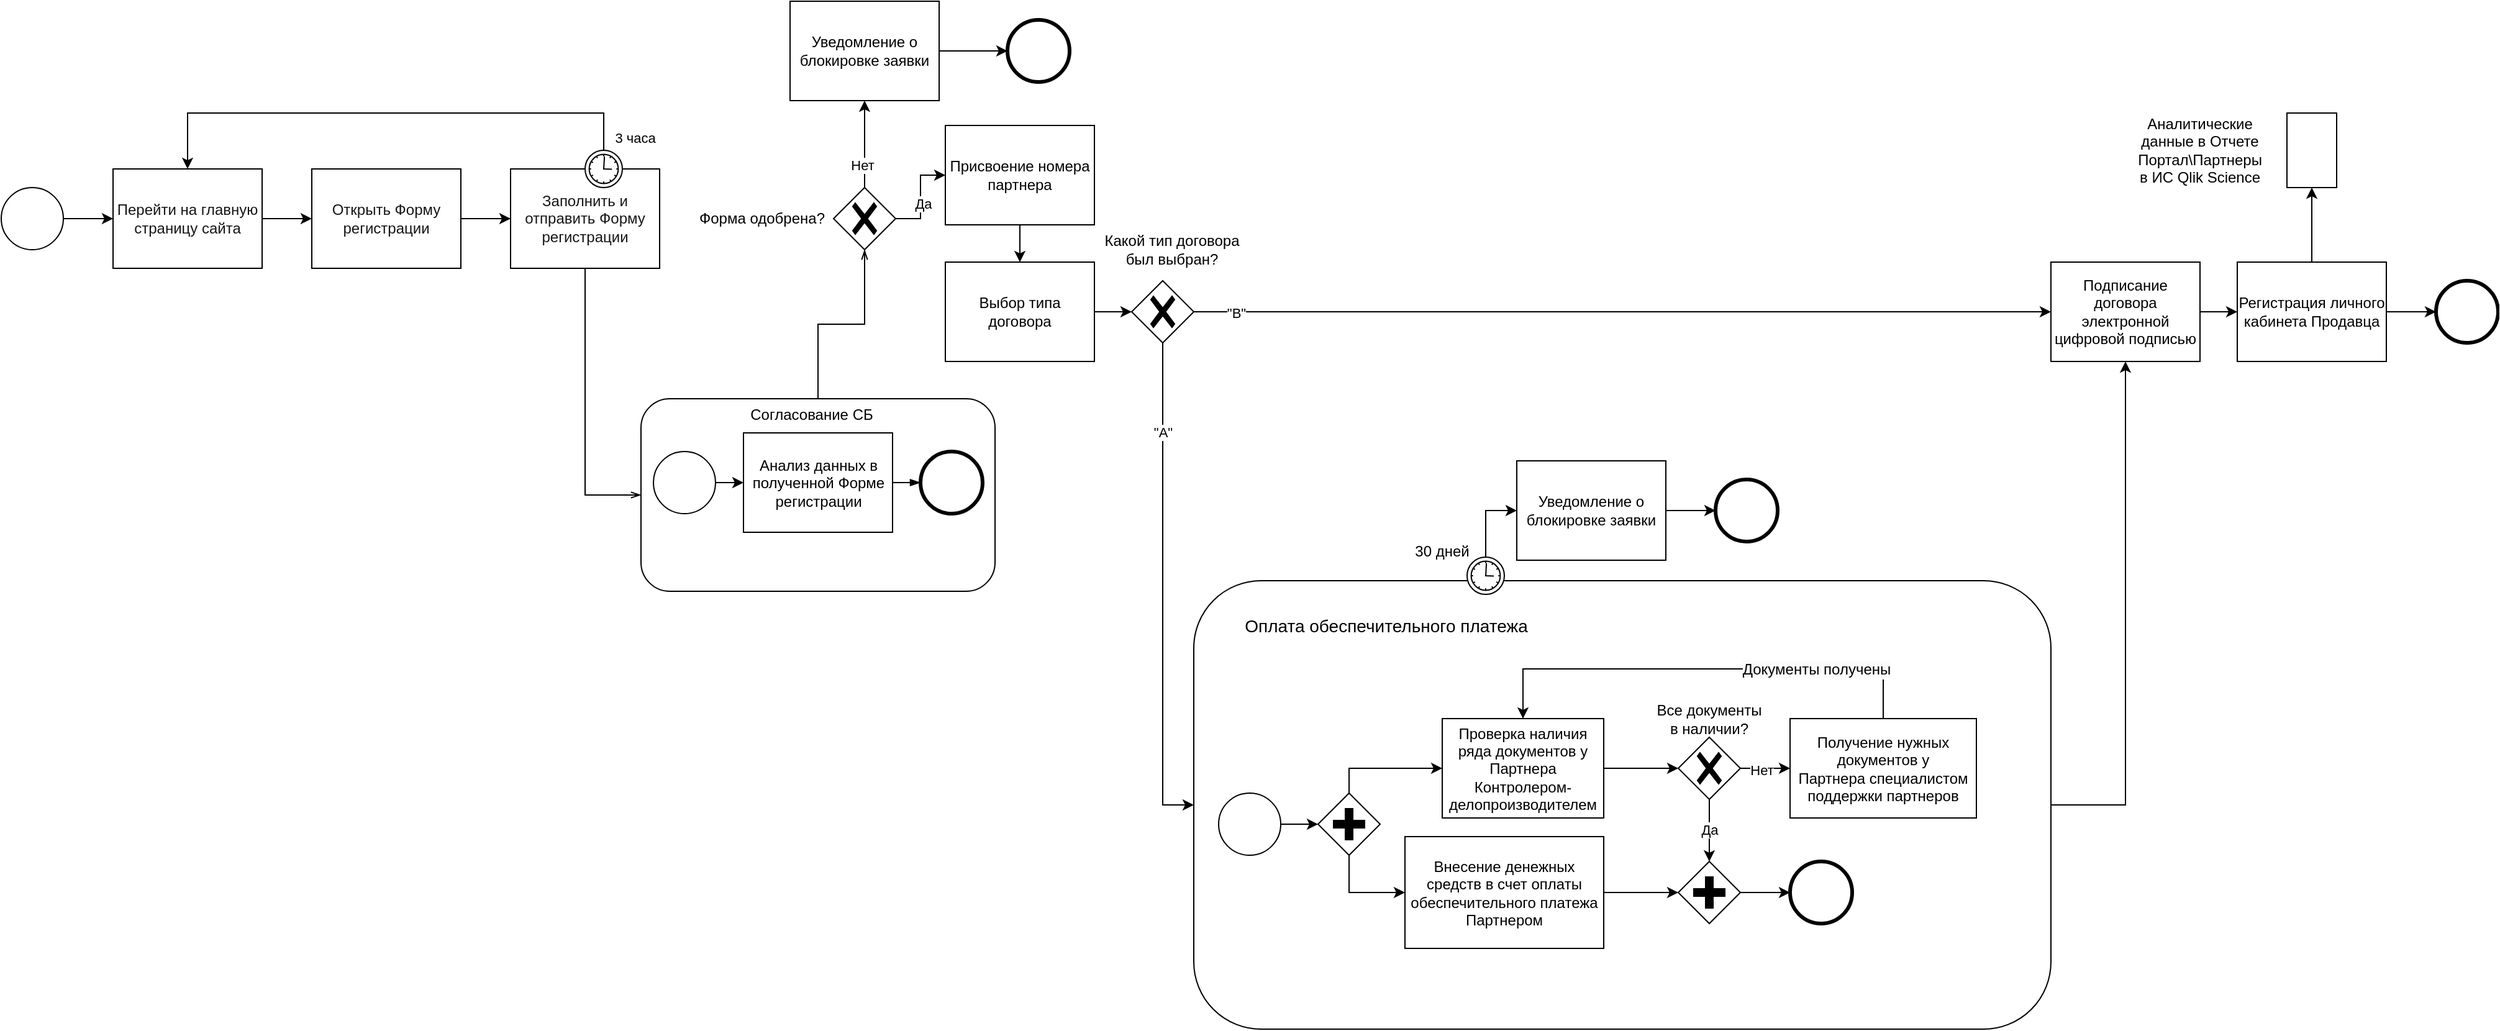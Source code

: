 <mxfile version="26.0.16">
  <diagram name="Страница — 1" id="Gn3U-QoOp7tTTw-YQVQX">
    <mxGraphModel dx="794" dy="721" grid="1" gridSize="10" guides="1" tooltips="1" connect="1" arrows="1" fold="1" page="1" pageScale="1" pageWidth="1169" pageHeight="827" math="0" shadow="0">
      <root>
        <mxCell id="0" />
        <mxCell id="1" parent="0" />
        <mxCell id="gkfEU69-krK6Z5Lcw23d-45" value="" style="points=[[0.25,0,0],[0.5,0,0],[0.75,0,0],[1,0.25,0],[1,0.5,0],[1,0.75,0],[0.75,1,0],[0.5,1,0],[0.25,1,0],[0,0.75,0],[0,0.5,0],[0,0.25,0]];rounded=1;labelPosition=center;verticalLabelPosition=middle;align=center;verticalAlign=middle;fontSize=8;html=1;whiteSpace=wrap;" parent="1" vertex="1">
          <mxGeometry x="1030" y="496.5" width="690" height="361" as="geometry" />
        </mxCell>
        <mxCell id="gkfEU69-krK6Z5Lcw23d-4" style="edgeStyle=orthogonalEdgeStyle;rounded=0;orthogonalLoop=1;jettySize=auto;html=1;entryX=0;entryY=0.5;entryDx=0;entryDy=0;entryPerimeter=0;" parent="1" source="gkfEU69-krK6Z5Lcw23d-3" target="gkfEU69-krK6Z5Lcw23d-5" edge="1">
          <mxGeometry relative="1" as="geometry">
            <mxPoint x="160" y="205" as="targetPoint" />
          </mxGeometry>
        </mxCell>
        <mxCell id="gkfEU69-krK6Z5Lcw23d-3" value="" style="points=[[0.145,0.145,0],[0.5,0,0],[0.855,0.145,0],[1,0.5,0],[0.855,0.855,0],[0.5,1,0],[0.145,0.855,0],[0,0.5,0]];shape=mxgraph.bpmn.event;html=1;verticalLabelPosition=bottom;labelBackgroundColor=#ffffff;verticalAlign=top;align=center;perimeter=ellipsePerimeter;outlineConnect=0;aspect=fixed;outline=standard;symbol=general;" parent="1" vertex="1">
          <mxGeometry x="70" y="180" width="50" height="50" as="geometry" />
        </mxCell>
        <mxCell id="gkfEU69-krK6Z5Lcw23d-5" value="&lt;span style=&quot;color: rgb(22, 22, 22); font-family: Arial, sans-serif; background-color: rgb(255, 255, 255);&quot;&gt;Перейти на главную страницу сайта&lt;/span&gt;" style="points=[[0.25,0,0],[0.5,0,0],[0.75,0,0],[1,0.25,0],[1,0.5,0],[1,0.75,0],[0.75,1,0],[0.5,1,0],[0.25,1,0],[0,0.75,0],[0,0.5,0],[0,0.25,0]];shape=mxgraph.bpmn.task2;whiteSpace=wrap;rectStyle=rounded;size=10;html=1;container=1;expand=0;collapsible=0;taskMarker=user;" parent="1" vertex="1">
          <mxGeometry x="160" y="165" width="120" height="80" as="geometry" />
        </mxCell>
        <mxCell id="gkfEU69-krK6Z5Lcw23d-6" value="&lt;span style=&quot;color: rgb(22, 22, 22); font-family: Arial, sans-serif; background-color: rgb(255, 255, 255);&quot;&gt;Открыть Форму регистрации&lt;/span&gt;" style="points=[[0.25,0,0],[0.5,0,0],[0.75,0,0],[1,0.25,0],[1,0.5,0],[1,0.75,0],[0.75,1,0],[0.5,1,0],[0.25,1,0],[0,0.75,0],[0,0.5,0],[0,0.25,0]];shape=mxgraph.bpmn.task2;whiteSpace=wrap;rectStyle=rounded;size=10;html=1;container=1;expand=0;collapsible=0;taskMarker=user;" parent="1" vertex="1">
          <mxGeometry x="320" y="165" width="120" height="80" as="geometry" />
        </mxCell>
        <mxCell id="gkfEU69-krK6Z5Lcw23d-7" style="edgeStyle=orthogonalEdgeStyle;rounded=0;orthogonalLoop=1;jettySize=auto;html=1;entryX=0;entryY=0.5;entryDx=0;entryDy=0;entryPerimeter=0;" parent="1" source="gkfEU69-krK6Z5Lcw23d-5" target="gkfEU69-krK6Z5Lcw23d-6" edge="1">
          <mxGeometry relative="1" as="geometry" />
        </mxCell>
        <mxCell id="gkfEU69-krK6Z5Lcw23d-8" value="&lt;span style=&quot;color: rgb(22, 22, 22); font-family: Arial, sans-serif; background-color: rgb(255, 255, 255);&quot;&gt;Заполнить и отправить Форму регистрации&lt;/span&gt;" style="points=[[0.25,0,0],[0.5,0,0],[0.75,0,0],[1,0.25,0],[1,0.5,0],[1,0.75,0],[0.75,1,0],[0.5,1,0],[0.25,1,0],[0,0.75,0],[0,0.5,0],[0,0.25,0]];shape=mxgraph.bpmn.task2;whiteSpace=wrap;rectStyle=rounded;size=10;html=1;container=1;expand=0;collapsible=0;taskMarker=user;" parent="1" vertex="1">
          <mxGeometry x="480" y="165" width="120" height="80" as="geometry" />
        </mxCell>
        <mxCell id="gkfEU69-krK6Z5Lcw23d-11" value="" style="points=[[0.145,0.145,0],[0.5,0,0],[0.855,0.145,0],[1,0.5,0],[0.855,0.855,0],[0.5,1,0],[0.145,0.855,0],[0,0.5,0]];shape=mxgraph.bpmn.event;html=1;verticalLabelPosition=bottom;labelBackgroundColor=#ffffff;verticalAlign=top;align=center;perimeter=ellipsePerimeter;outlineConnect=0;aspect=fixed;outline=standard;symbol=timer;" parent="gkfEU69-krK6Z5Lcw23d-8" vertex="1">
          <mxGeometry x="60" y="-15" width="30" height="30" as="geometry" />
        </mxCell>
        <mxCell id="gkfEU69-krK6Z5Lcw23d-9" style="edgeStyle=orthogonalEdgeStyle;rounded=0;orthogonalLoop=1;jettySize=auto;html=1;entryX=0;entryY=0.5;entryDx=0;entryDy=0;entryPerimeter=0;" parent="1" source="gkfEU69-krK6Z5Lcw23d-6" target="gkfEU69-krK6Z5Lcw23d-8" edge="1">
          <mxGeometry relative="1" as="geometry" />
        </mxCell>
        <mxCell id="gkfEU69-krK6Z5Lcw23d-12" style="edgeStyle=orthogonalEdgeStyle;rounded=0;orthogonalLoop=1;jettySize=auto;html=1;entryX=0.5;entryY=0;entryDx=0;entryDy=0;entryPerimeter=0;" parent="1" source="gkfEU69-krK6Z5Lcw23d-11" target="gkfEU69-krK6Z5Lcw23d-5" edge="1">
          <mxGeometry relative="1" as="geometry">
            <Array as="points">
              <mxPoint x="555" y="120" />
              <mxPoint x="220" y="120" />
            </Array>
          </mxGeometry>
        </mxCell>
        <mxCell id="gkfEU69-krK6Z5Lcw23d-13" value="3 часа" style="edgeLabel;html=1;align=center;verticalAlign=middle;resizable=0;points=[];" parent="gkfEU69-krK6Z5Lcw23d-12" vertex="1" connectable="0">
          <mxGeometry x="-0.498" y="2" relative="1" as="geometry">
            <mxPoint x="98" y="18" as="offset" />
          </mxGeometry>
        </mxCell>
        <mxCell id="gkfEU69-krK6Z5Lcw23d-14" value="" style="points=[[0.25,0,0],[0.5,0,0],[0.75,0,0],[1,0.25,0],[1,0.5,0],[1,0.75,0],[0.75,1,0],[0.5,1,0],[0.25,1,0],[0,0.75,0],[0,0.5,0],[0,0.25,0]];rounded=1;labelPosition=center;verticalLabelPosition=middle;align=center;verticalAlign=middle;fontSize=8;html=1;whiteSpace=wrap;" parent="1" vertex="1">
          <mxGeometry x="585" y="350" width="285" height="155" as="geometry" />
        </mxCell>
        <mxCell id="gkfEU69-krK6Z5Lcw23d-15" value="Анализ данных в полученной Форме регистрации" style="points=[[0.25,0,0],[0.5,0,0],[0.75,0,0],[1,0.25,0],[1,0.5,0],[1,0.75,0],[0.75,1,0],[0.5,1,0],[0.25,1,0],[0,0.75,0],[0,0.5,0],[0,0.25,0]];shape=mxgraph.bpmn.task2;whiteSpace=wrap;rectStyle=rounded;size=10;html=1;container=1;expand=0;collapsible=0;taskMarker=abstract;" parent="1" vertex="1">
          <mxGeometry x="667.5" y="377.5" width="120" height="80" as="geometry" />
        </mxCell>
        <mxCell id="gkfEU69-krK6Z5Lcw23d-16" value="" style="fontSize=12;html=1;endFill=0;startFill=0;endSize=6;startSize=6;endArrow=openThin;startArrow=none;rounded=0;entryX=0;entryY=0.5;entryDx=0;entryDy=0;entryPerimeter=0;exitX=0.5;exitY=1;exitDx=0;exitDy=0;exitPerimeter=0;edgeStyle=orthogonalEdgeStyle;" parent="1" source="gkfEU69-krK6Z5Lcw23d-8" target="gkfEU69-krK6Z5Lcw23d-14" edge="1">
          <mxGeometry width="160" relative="1" as="geometry">
            <mxPoint x="510" y="245" as="sourcePoint" />
            <mxPoint x="750" y="370" as="targetPoint" />
          </mxGeometry>
        </mxCell>
        <mxCell id="gkfEU69-krK6Z5Lcw23d-17" value="Согласование СБ" style="text;html=1;strokeColor=none;fillColor=none;align=center;verticalAlign=middle;whiteSpace=wrap;rounded=0;" parent="1" vertex="1">
          <mxGeometry x="665" y="347.5" width="115" height="30" as="geometry" />
        </mxCell>
        <mxCell id="gkfEU69-krK6Z5Lcw23d-18" value="Присвоение номера партнера" style="points=[[0.25,0,0],[0.5,0,0],[0.75,0,0],[1,0.25,0],[1,0.5,0],[1,0.75,0],[0.75,1,0],[0.5,1,0],[0.25,1,0],[0,0.75,0],[0,0.5,0],[0,0.25,0]];shape=mxgraph.bpmn.task2;whiteSpace=wrap;rectStyle=rounded;size=10;html=1;container=1;expand=0;collapsible=0;taskMarker=abstract;" parent="1" vertex="1">
          <mxGeometry x="830" y="130" width="120" height="80" as="geometry" />
        </mxCell>
        <mxCell id="gkfEU69-krK6Z5Lcw23d-19" value="" style="points=[[0.25,0.25,0],[0.5,0,0],[0.75,0.25,0],[1,0.5,0],[0.75,0.75,0],[0.5,1,0],[0.25,0.75,0],[0,0.5,0]];shape=mxgraph.bpmn.gateway2;html=1;verticalLabelPosition=bottom;labelBackgroundColor=#ffffff;verticalAlign=top;align=center;perimeter=rhombusPerimeter;outlineConnect=0;outline=none;symbol=none;gwType=exclusive;" parent="1" vertex="1">
          <mxGeometry x="740" y="180" width="50" height="50" as="geometry" />
        </mxCell>
        <mxCell id="gkfEU69-krK6Z5Lcw23d-22" value="" style="fontSize=12;html=1;endFill=0;startFill=0;endSize=6;startSize=6;endArrow=openThin;startArrow=none;rounded=0;exitX=0.5;exitY=0;exitDx=0;exitDy=0;exitPerimeter=0;entryX=0.5;entryY=1;entryDx=0;entryDy=0;entryPerimeter=0;edgeStyle=orthogonalEdgeStyle;" parent="1" source="gkfEU69-krK6Z5Lcw23d-14" target="gkfEU69-krK6Z5Lcw23d-19" edge="1">
          <mxGeometry width="160" relative="1" as="geometry">
            <mxPoint x="490" y="370" as="sourcePoint" />
            <mxPoint x="650" y="370" as="targetPoint" />
          </mxGeometry>
        </mxCell>
        <mxCell id="gkfEU69-krK6Z5Lcw23d-23" style="edgeStyle=orthogonalEdgeStyle;rounded=0;orthogonalLoop=1;jettySize=auto;html=1;entryX=0;entryY=0.5;entryDx=0;entryDy=0;entryPerimeter=0;" parent="1" source="gkfEU69-krK6Z5Lcw23d-19" target="gkfEU69-krK6Z5Lcw23d-18" edge="1">
          <mxGeometry relative="1" as="geometry" />
        </mxCell>
        <mxCell id="gkfEU69-krK6Z5Lcw23d-30" value="Да" style="edgeLabel;html=1;align=center;verticalAlign=middle;resizable=0;points=[];" parent="gkfEU69-krK6Z5Lcw23d-23" vertex="1" connectable="0">
          <mxGeometry x="-0.15" y="-2" relative="1" as="geometry">
            <mxPoint as="offset" />
          </mxGeometry>
        </mxCell>
        <mxCell id="gkfEU69-krK6Z5Lcw23d-24" value="Уведомление о блокировке заявки" style="points=[[0.25,0,0],[0.5,0,0],[0.75,0,0],[1,0.25,0],[1,0.5,0],[1,0.75,0],[0.75,1,0],[0.5,1,0],[0.25,1,0],[0,0.75,0],[0,0.5,0],[0,0.25,0]];shape=mxgraph.bpmn.task2;whiteSpace=wrap;rectStyle=rounded;size=10;html=1;container=1;expand=0;collapsible=0;taskMarker=abstract;" parent="1" vertex="1">
          <mxGeometry x="705" y="30" width="120" height="80" as="geometry" />
        </mxCell>
        <mxCell id="gkfEU69-krK6Z5Lcw23d-25" style="edgeStyle=orthogonalEdgeStyle;rounded=0;orthogonalLoop=1;jettySize=auto;html=1;entryX=0.5;entryY=1;entryDx=0;entryDy=0;entryPerimeter=0;" parent="1" source="gkfEU69-krK6Z5Lcw23d-19" target="gkfEU69-krK6Z5Lcw23d-24" edge="1">
          <mxGeometry relative="1" as="geometry" />
        </mxCell>
        <mxCell id="gkfEU69-krK6Z5Lcw23d-29" value="Нет" style="edgeLabel;html=1;align=center;verticalAlign=middle;resizable=0;points=[];" parent="gkfEU69-krK6Z5Lcw23d-25" vertex="1" connectable="0">
          <mxGeometry x="-0.48" y="2" relative="1" as="geometry">
            <mxPoint as="offset" />
          </mxGeometry>
        </mxCell>
        <mxCell id="gkfEU69-krK6Z5Lcw23d-28" value="Форма одобрена?" style="text;html=1;strokeColor=none;fillColor=none;align=center;verticalAlign=middle;whiteSpace=wrap;rounded=0;" parent="1" vertex="1">
          <mxGeometry x="625" y="190" width="115" height="30" as="geometry" />
        </mxCell>
        <mxCell id="gkfEU69-krK6Z5Lcw23d-31" value="" style="points=[[0.145,0.145,0],[0.5,0,0],[0.855,0.145,0],[1,0.5,0],[0.855,0.855,0],[0.5,1,0],[0.145,0.855,0],[0,0.5,0]];shape=mxgraph.bpmn.event;html=1;verticalLabelPosition=bottom;labelBackgroundColor=#ffffff;verticalAlign=top;align=center;perimeter=ellipsePerimeter;outlineConnect=0;aspect=fixed;outline=end;symbol=terminate2;" parent="1" vertex="1">
          <mxGeometry x="880" y="45" width="50" height="50" as="geometry" />
        </mxCell>
        <mxCell id="gkfEU69-krK6Z5Lcw23d-32" style="edgeStyle=orthogonalEdgeStyle;rounded=0;orthogonalLoop=1;jettySize=auto;html=1;entryX=0;entryY=0.5;entryDx=0;entryDy=0;entryPerimeter=0;" parent="1" source="gkfEU69-krK6Z5Lcw23d-24" target="gkfEU69-krK6Z5Lcw23d-31" edge="1">
          <mxGeometry relative="1" as="geometry" />
        </mxCell>
        <mxCell id="gkfEU69-krK6Z5Lcw23d-33" value="Проверка наличия ряда документов у Партнера Контролером-делопроизводителем" style="points=[[0.25,0,0],[0.5,0,0],[0.75,0,0],[1,0.25,0],[1,0.5,0],[1,0.75,0],[0.75,1,0],[0.5,1,0],[0.25,1,0],[0,0.75,0],[0,0.5,0],[0,0.25,0]];shape=mxgraph.bpmn.task2;whiteSpace=wrap;rectStyle=rounded;size=10;html=1;container=1;expand=0;collapsible=0;taskMarker=abstract;" parent="1" vertex="1">
          <mxGeometry x="1230" y="607.5" width="130" height="80" as="geometry" />
        </mxCell>
        <mxCell id="gkfEU69-krK6Z5Lcw23d-34" value="" style="points=[[0.25,0.25,0],[0.5,0,0],[0.75,0.25,0],[1,0.5,0],[0.75,0.75,0],[0.5,1,0],[0.25,0.75,0],[0,0.5,0]];shape=mxgraph.bpmn.gateway2;html=1;verticalLabelPosition=bottom;labelBackgroundColor=#ffffff;verticalAlign=top;align=center;perimeter=rhombusPerimeter;outlineConnect=0;outline=none;symbol=none;gwType=exclusive;" parent="1" vertex="1">
          <mxGeometry x="980" y="255" width="50" height="50" as="geometry" />
        </mxCell>
        <mxCell id="gkfEU69-krK6Z5Lcw23d-35" style="edgeStyle=orthogonalEdgeStyle;rounded=0;orthogonalLoop=1;jettySize=auto;html=1;entryX=0;entryY=0.5;entryDx=0;entryDy=0;entryPerimeter=0;exitX=1;exitY=0.5;exitDx=0;exitDy=0;exitPerimeter=0;" parent="1" source="gkfEU69-krK6Z5Lcw23d-106" target="gkfEU69-krK6Z5Lcw23d-34" edge="1">
          <mxGeometry relative="1" as="geometry" />
        </mxCell>
        <mxCell id="gkfEU69-krK6Z5Lcw23d-36" value="Какой тип договора был выбран?" style="text;html=1;strokeColor=none;fillColor=none;align=center;verticalAlign=middle;whiteSpace=wrap;rounded=0;" parent="1" vertex="1">
          <mxGeometry x="955" y="215" width="115" height="30" as="geometry" />
        </mxCell>
        <mxCell id="gkfEU69-krK6Z5Lcw23d-37" style="edgeStyle=orthogonalEdgeStyle;rounded=0;orthogonalLoop=1;jettySize=auto;html=1;entryX=0;entryY=0.5;entryDx=0;entryDy=0;entryPerimeter=0;exitX=0.5;exitY=1;exitDx=0;exitDy=0;exitPerimeter=0;" parent="1" source="gkfEU69-krK6Z5Lcw23d-34" target="gkfEU69-krK6Z5Lcw23d-45" edge="1">
          <mxGeometry relative="1" as="geometry" />
        </mxCell>
        <mxCell id="gkfEU69-krK6Z5Lcw23d-38" value="&quot;А&quot;" style="edgeLabel;html=1;align=center;verticalAlign=middle;resizable=0;points=[];" parent="gkfEU69-krK6Z5Lcw23d-37" vertex="1" connectable="0">
          <mxGeometry x="-0.15" y="1" relative="1" as="geometry">
            <mxPoint x="-1" y="-97" as="offset" />
          </mxGeometry>
        </mxCell>
        <mxCell id="gkfEU69-krK6Z5Lcw23d-46" value="&lt;font style=&quot;font-size: 14px;&quot;&gt;Оплата обеспечительного платежа&lt;/font&gt;" style="text;html=1;strokeColor=none;fillColor=none;align=center;verticalAlign=middle;whiteSpace=wrap;rounded=0;" parent="1" vertex="1">
          <mxGeometry x="1070" y="517.5" width="230" height="30" as="geometry" />
        </mxCell>
        <mxCell id="gkfEU69-krK6Z5Lcw23d-48" value="" style="points=[[0.25,0.25,0],[0.5,0,0],[0.75,0.25,0],[1,0.5,0],[0.75,0.75,0],[0.5,1,0],[0.25,0.75,0],[0,0.5,0]];shape=mxgraph.bpmn.gateway2;html=1;verticalLabelPosition=bottom;labelBackgroundColor=#ffffff;verticalAlign=top;align=center;perimeter=rhombusPerimeter;outlineConnect=0;outline=none;symbol=none;gwType=parallel;" parent="1" vertex="1">
          <mxGeometry x="1130" y="667.5" width="50" height="50" as="geometry" />
        </mxCell>
        <mxCell id="gkfEU69-krK6Z5Lcw23d-49" style="edgeStyle=orthogonalEdgeStyle;rounded=0;orthogonalLoop=1;jettySize=auto;html=1;entryX=0;entryY=0.5;entryDx=0;entryDy=0;entryPerimeter=0;exitX=0.5;exitY=0;exitDx=0;exitDy=0;exitPerimeter=0;" parent="1" source="gkfEU69-krK6Z5Lcw23d-48" target="gkfEU69-krK6Z5Lcw23d-33" edge="1">
          <mxGeometry relative="1" as="geometry" />
        </mxCell>
        <mxCell id="gkfEU69-krK6Z5Lcw23d-51" value="" style="points=[[0.25,0.25,0],[0.5,0,0],[0.75,0.25,0],[1,0.5,0],[0.75,0.75,0],[0.5,1,0],[0.25,0.75,0],[0,0.5,0]];shape=mxgraph.bpmn.gateway2;html=1;verticalLabelPosition=bottom;labelBackgroundColor=#ffffff;verticalAlign=top;align=center;perimeter=rhombusPerimeter;outlineConnect=0;outline=none;symbol=none;gwType=parallel;" parent="1" vertex="1">
          <mxGeometry x="1420" y="722.5" width="50" height="50" as="geometry" />
        </mxCell>
        <mxCell id="gkfEU69-krK6Z5Lcw23d-52" value="" style="points=[[0.25,0.25,0],[0.5,0,0],[0.75,0.25,0],[1,0.5,0],[0.75,0.75,0],[0.5,1,0],[0.25,0.75,0],[0,0.5,0]];shape=mxgraph.bpmn.gateway2;html=1;verticalLabelPosition=bottom;labelBackgroundColor=#ffffff;verticalAlign=top;align=center;perimeter=rhombusPerimeter;outlineConnect=0;outline=none;symbol=none;gwType=exclusive;" parent="1" vertex="1">
          <mxGeometry x="1420" y="622.5" width="50" height="50" as="geometry" />
        </mxCell>
        <mxCell id="gkfEU69-krK6Z5Lcw23d-54" value="Все документы в наличии?" style="text;html=1;strokeColor=none;fillColor=none;align=center;verticalAlign=middle;whiteSpace=wrap;rounded=0;" parent="1" vertex="1">
          <mxGeometry x="1400" y="592.5" width="90" height="30" as="geometry" />
        </mxCell>
        <mxCell id="gkfEU69-krK6Z5Lcw23d-55" value="Получение нужных документов у Партнера&amp;nbsp;специалистом поддержки партнеров" style="points=[[0.25,0,0],[0.5,0,0],[0.75,0,0],[1,0.25,0],[1,0.5,0],[1,0.75,0],[0.75,1,0],[0.5,1,0],[0.25,1,0],[0,0.75,0],[0,0.5,0],[0,0.25,0]];shape=mxgraph.bpmn.task2;whiteSpace=wrap;rectStyle=rounded;size=10;html=1;container=1;expand=0;collapsible=0;taskMarker=abstract;" parent="1" vertex="1">
          <mxGeometry x="1510" y="607.5" width="150" height="80" as="geometry" />
        </mxCell>
        <mxCell id="gkfEU69-krK6Z5Lcw23d-62" style="edgeStyle=orthogonalEdgeStyle;rounded=0;orthogonalLoop=1;jettySize=auto;html=1;entryX=0;entryY=0.5;entryDx=0;entryDy=0;entryPerimeter=0;" parent="1" source="gkfEU69-krK6Z5Lcw23d-33" target="gkfEU69-krK6Z5Lcw23d-52" edge="1">
          <mxGeometry relative="1" as="geometry" />
        </mxCell>
        <mxCell id="gkfEU69-krK6Z5Lcw23d-63" style="edgeStyle=orthogonalEdgeStyle;rounded=0;orthogonalLoop=1;jettySize=auto;html=1;entryX=0;entryY=0.5;entryDx=0;entryDy=0;entryPerimeter=0;" parent="1" source="gkfEU69-krK6Z5Lcw23d-52" target="gkfEU69-krK6Z5Lcw23d-55" edge="1">
          <mxGeometry relative="1" as="geometry" />
        </mxCell>
        <mxCell id="gkfEU69-krK6Z5Lcw23d-64" value="Нет" style="edgeLabel;html=1;align=center;verticalAlign=middle;resizable=0;points=[];" parent="gkfEU69-krK6Z5Lcw23d-63" vertex="1" connectable="0">
          <mxGeometry x="-0.154" y="-1" relative="1" as="geometry">
            <mxPoint as="offset" />
          </mxGeometry>
        </mxCell>
        <mxCell id="gkfEU69-krK6Z5Lcw23d-67" style="edgeStyle=orthogonalEdgeStyle;rounded=0;orthogonalLoop=1;jettySize=auto;html=1;entryX=0.5;entryY=0;entryDx=0;entryDy=0;entryPerimeter=0;" parent="1" source="gkfEU69-krK6Z5Lcw23d-52" target="gkfEU69-krK6Z5Lcw23d-51" edge="1">
          <mxGeometry relative="1" as="geometry" />
        </mxCell>
        <mxCell id="gkfEU69-krK6Z5Lcw23d-68" value="Да" style="edgeLabel;html=1;align=center;verticalAlign=middle;resizable=0;points=[];" parent="gkfEU69-krK6Z5Lcw23d-67" vertex="1" connectable="0">
          <mxGeometry x="-0.035" relative="1" as="geometry">
            <mxPoint as="offset" />
          </mxGeometry>
        </mxCell>
        <mxCell id="gkfEU69-krK6Z5Lcw23d-72" value="30 дней" style="text;html=1;strokeColor=none;fillColor=none;align=center;verticalAlign=middle;whiteSpace=wrap;rounded=0;" parent="1" vertex="1">
          <mxGeometry x="1200" y="457.5" width="60" height="30" as="geometry" />
        </mxCell>
        <mxCell id="gkfEU69-krK6Z5Lcw23d-73" value="Уведомление о блокировке заявки" style="points=[[0.25,0,0],[0.5,0,0],[0.75,0,0],[1,0.25,0],[1,0.5,0],[1,0.75,0],[0.75,1,0],[0.5,1,0],[0.25,1,0],[0,0.75,0],[0,0.5,0],[0,0.25,0]];shape=mxgraph.bpmn.task2;whiteSpace=wrap;rectStyle=rounded;size=10;html=1;container=1;expand=0;collapsible=0;taskMarker=abstract;" parent="1" vertex="1">
          <mxGeometry x="1290" y="400" width="120" height="80" as="geometry" />
        </mxCell>
        <mxCell id="gkfEU69-krK6Z5Lcw23d-74" style="edgeStyle=orthogonalEdgeStyle;rounded=0;orthogonalLoop=1;jettySize=auto;html=1;entryX=0;entryY=0.5;entryDx=0;entryDy=0;entryPerimeter=0;exitX=0.5;exitY=0;exitDx=0;exitDy=0;exitPerimeter=0;" parent="1" source="gkfEU69-krK6Z5Lcw23d-71" target="gkfEU69-krK6Z5Lcw23d-73" edge="1">
          <mxGeometry relative="1" as="geometry" />
        </mxCell>
        <mxCell id="gkfEU69-krK6Z5Lcw23d-75" value="" style="points=[[0.145,0.145,0],[0.5,0,0],[0.855,0.145,0],[1,0.5,0],[0.855,0.855,0],[0.5,1,0],[0.145,0.855,0],[0,0.5,0]];shape=mxgraph.bpmn.event;html=1;verticalLabelPosition=bottom;labelBackgroundColor=#ffffff;verticalAlign=top;align=center;perimeter=ellipsePerimeter;outlineConnect=0;aspect=fixed;outline=end;symbol=terminate2;" parent="1" vertex="1">
          <mxGeometry x="1450" y="415" width="50" height="50" as="geometry" />
        </mxCell>
        <mxCell id="gkfEU69-krK6Z5Lcw23d-76" style="edgeStyle=orthogonalEdgeStyle;rounded=0;orthogonalLoop=1;jettySize=auto;html=1;entryX=0;entryY=0.5;entryDx=0;entryDy=0;entryPerimeter=0;" parent="1" source="gkfEU69-krK6Z5Lcw23d-73" target="gkfEU69-krK6Z5Lcw23d-75" edge="1">
          <mxGeometry relative="1" as="geometry" />
        </mxCell>
        <mxCell id="gkfEU69-krK6Z5Lcw23d-79" value="Внесение денежных средств в счет оплаты обеспечительного платежа Партнером" style="points=[[0.25,0,0],[0.5,0,0],[0.75,0,0],[1,0.25,0],[1,0.5,0],[1,0.75,0],[0.75,1,0],[0.5,1,0],[0.25,1,0],[0,0.75,0],[0,0.5,0],[0,0.25,0]];shape=mxgraph.bpmn.task2;whiteSpace=wrap;rectStyle=rounded;size=10;html=1;container=1;expand=0;collapsible=0;taskMarker=user;" parent="1" vertex="1">
          <mxGeometry x="1200" y="702.5" width="160" height="90" as="geometry" />
        </mxCell>
        <mxCell id="gkfEU69-krK6Z5Lcw23d-80" style="edgeStyle=orthogonalEdgeStyle;rounded=0;orthogonalLoop=1;jettySize=auto;html=1;entryX=0;entryY=0.5;entryDx=0;entryDy=0;entryPerimeter=0;exitX=0.5;exitY=1;exitDx=0;exitDy=0;exitPerimeter=0;" parent="1" source="gkfEU69-krK6Z5Lcw23d-48" target="gkfEU69-krK6Z5Lcw23d-79" edge="1">
          <mxGeometry relative="1" as="geometry" />
        </mxCell>
        <mxCell id="gkfEU69-krK6Z5Lcw23d-81" style="edgeStyle=orthogonalEdgeStyle;rounded=0;orthogonalLoop=1;jettySize=auto;html=1;entryX=0;entryY=0.5;entryDx=0;entryDy=0;entryPerimeter=0;" parent="1" source="gkfEU69-krK6Z5Lcw23d-79" target="gkfEU69-krK6Z5Lcw23d-51" edge="1">
          <mxGeometry relative="1" as="geometry" />
        </mxCell>
        <mxCell id="gkfEU69-krK6Z5Lcw23d-86" value="" style="points=[[0.145,0.145,0],[0.5,0,0],[0.855,0.145,0],[1,0.5,0],[0.855,0.855,0],[0.5,1,0],[0.145,0.855,0],[0,0.5,0]];shape=mxgraph.bpmn.event;html=1;verticalLabelPosition=bottom;labelBackgroundColor=#ffffff;verticalAlign=top;align=center;perimeter=ellipsePerimeter;outlineConnect=0;aspect=fixed;outline=standard;symbol=general;" parent="1" vertex="1">
          <mxGeometry x="1050" y="667.5" width="50" height="50" as="geometry" />
        </mxCell>
        <mxCell id="gkfEU69-krK6Z5Lcw23d-87" style="edgeStyle=orthogonalEdgeStyle;rounded=0;orthogonalLoop=1;jettySize=auto;html=1;entryX=0;entryY=0.5;entryDx=0;entryDy=0;entryPerimeter=0;" parent="1" source="gkfEU69-krK6Z5Lcw23d-86" target="gkfEU69-krK6Z5Lcw23d-48" edge="1">
          <mxGeometry relative="1" as="geometry" />
        </mxCell>
        <mxCell id="gkfEU69-krK6Z5Lcw23d-71" value="" style="points=[[0.145,0.145,0],[0.5,0,0],[0.855,0.145,0],[1,0.5,0],[0.855,0.855,0],[0.5,1,0],[0.145,0.855,0],[0,0.5,0]];shape=mxgraph.bpmn.event;html=1;verticalLabelPosition=bottom;labelBackgroundColor=#ffffff;verticalAlign=top;align=center;perimeter=ellipsePerimeter;outlineConnect=0;aspect=fixed;outline=standard;symbol=timer;" parent="1" vertex="1">
          <mxGeometry x="1250" y="477.5" width="30" height="30" as="geometry" />
        </mxCell>
        <mxCell id="gkfEU69-krK6Z5Lcw23d-94" style="rounded=0;orthogonalLoop=1;jettySize=auto;html=1;entryX=0.5;entryY=0;entryDx=0;entryDy=0;entryPerimeter=0;edgeStyle=orthogonalEdgeStyle;" parent="1" source="gkfEU69-krK6Z5Lcw23d-55" target="gkfEU69-krK6Z5Lcw23d-33" edge="1">
          <mxGeometry relative="1" as="geometry">
            <Array as="points">
              <mxPoint x="1585" y="567.5" />
              <mxPoint x="1295" y="567.5" />
            </Array>
          </mxGeometry>
        </mxCell>
        <mxCell id="gkfEU69-krK6Z5Lcw23d-97" value="&lt;span style=&quot;font-size: 12px; text-wrap-mode: wrap; background-color: rgb(251, 251, 251);&quot;&gt;Документы получены&lt;/span&gt;" style="edgeLabel;html=1;align=center;verticalAlign=middle;resizable=0;points=[];" parent="gkfEU69-krK6Z5Lcw23d-94" vertex="1" connectable="0">
          <mxGeometry x="-0.591" y="1" relative="1" as="geometry">
            <mxPoint x="-19" y="-1" as="offset" />
          </mxGeometry>
        </mxCell>
        <mxCell id="gkfEU69-krK6Z5Lcw23d-99" value="" style="points=[[0.145,0.145,0],[0.5,0,0],[0.855,0.145,0],[1,0.5,0],[0.855,0.855,0],[0.5,1,0],[0.145,0.855,0],[0,0.5,0]];shape=mxgraph.bpmn.event;html=1;verticalLabelPosition=bottom;labelBackgroundColor=#ffffff;verticalAlign=top;align=center;perimeter=ellipsePerimeter;outlineConnect=0;aspect=fixed;outline=end;symbol=terminate2;" parent="1" vertex="1">
          <mxGeometry x="1510" y="722.5" width="50" height="50" as="geometry" />
        </mxCell>
        <mxCell id="gkfEU69-krK6Z5Lcw23d-100" style="edgeStyle=orthogonalEdgeStyle;rounded=0;orthogonalLoop=1;jettySize=auto;html=1;entryX=0;entryY=0.5;entryDx=0;entryDy=0;entryPerimeter=0;" parent="1" source="gkfEU69-krK6Z5Lcw23d-51" target="gkfEU69-krK6Z5Lcw23d-99" edge="1">
          <mxGeometry relative="1" as="geometry" />
        </mxCell>
        <mxCell id="gkfEU69-krK6Z5Lcw23d-101" style="edgeStyle=orthogonalEdgeStyle;rounded=0;orthogonalLoop=1;jettySize=auto;html=1;entryX=0;entryY=0.5;entryDx=0;entryDy=0;entryPerimeter=0;" parent="1" source="gkfEU69-krK6Z5Lcw23d-34" target="gkfEU69-krK6Z5Lcw23d-105" edge="1">
          <mxGeometry relative="1" as="geometry">
            <mxPoint x="1754" y="205" as="targetPoint" />
          </mxGeometry>
        </mxCell>
        <mxCell id="gkfEU69-krK6Z5Lcw23d-103" value="&quot;В&quot;" style="edgeLabel;html=1;align=center;verticalAlign=middle;resizable=0;points=[];" parent="gkfEU69-krK6Z5Lcw23d-101" vertex="1" connectable="0">
          <mxGeometry x="-0.903" y="-1" relative="1" as="geometry">
            <mxPoint as="offset" />
          </mxGeometry>
        </mxCell>
        <mxCell id="gkfEU69-krK6Z5Lcw23d-102" style="edgeStyle=orthogonalEdgeStyle;rounded=0;orthogonalLoop=1;jettySize=auto;html=1;entryX=0.5;entryY=1;entryDx=0;entryDy=0;entryPerimeter=0;exitX=1;exitY=0.5;exitDx=0;exitDy=0;exitPerimeter=0;" parent="1" source="gkfEU69-krK6Z5Lcw23d-45" target="gkfEU69-krK6Z5Lcw23d-105" edge="1">
          <mxGeometry relative="1" as="geometry">
            <mxPoint x="1779" y="230" as="targetPoint" />
          </mxGeometry>
        </mxCell>
        <mxCell id="gkfEU69-krK6Z5Lcw23d-105" value="Подписание договора электронной цифровой подписью" style="points=[[0.25,0,0],[0.5,0,0],[0.75,0,0],[1,0.25,0],[1,0.5,0],[1,0.75,0],[0.75,1,0],[0.5,1,0],[0.25,1,0],[0,0.75,0],[0,0.5,0],[0,0.25,0]];shape=mxgraph.bpmn.task2;whiteSpace=wrap;rectStyle=rounded;size=10;html=1;container=1;expand=0;collapsible=0;taskMarker=user;" parent="1" vertex="1">
          <mxGeometry x="1720" y="240" width="120" height="80" as="geometry" />
        </mxCell>
        <mxCell id="gkfEU69-krK6Z5Lcw23d-106" value="Выбор типа договора" style="points=[[0.25,0,0],[0.5,0,0],[0.75,0,0],[1,0.25,0],[1,0.5,0],[1,0.75,0],[0.75,1,0],[0.5,1,0],[0.25,1,0],[0,0.75,0],[0,0.5,0],[0,0.25,0]];shape=mxgraph.bpmn.task2;whiteSpace=wrap;rectStyle=rounded;size=10;html=1;container=1;expand=0;collapsible=0;taskMarker=abstract;" parent="1" vertex="1">
          <mxGeometry x="830" y="240" width="120" height="80" as="geometry" />
        </mxCell>
        <mxCell id="gkfEU69-krK6Z5Lcw23d-107" style="edgeStyle=orthogonalEdgeStyle;rounded=0;orthogonalLoop=1;jettySize=auto;html=1;entryX=0.5;entryY=0;entryDx=0;entryDy=0;entryPerimeter=0;" parent="1" source="gkfEU69-krK6Z5Lcw23d-18" target="gkfEU69-krK6Z5Lcw23d-106" edge="1">
          <mxGeometry relative="1" as="geometry" />
        </mxCell>
        <mxCell id="gkfEU69-krK6Z5Lcw23d-108" value="" style="points=[[0.145,0.145,0],[0.5,0,0],[0.855,0.145,0],[1,0.5,0],[0.855,0.855,0],[0.5,1,0],[0.145,0.855,0],[0,0.5,0]];shape=mxgraph.bpmn.event;html=1;verticalLabelPosition=bottom;labelBackgroundColor=#ffffff;verticalAlign=top;align=center;perimeter=ellipsePerimeter;outlineConnect=0;aspect=fixed;outline=standard;symbol=general;" parent="1" vertex="1">
          <mxGeometry x="595" y="392.5" width="50" height="50" as="geometry" />
        </mxCell>
        <mxCell id="gkfEU69-krK6Z5Lcw23d-109" style="edgeStyle=orthogonalEdgeStyle;rounded=0;orthogonalLoop=1;jettySize=auto;html=1;entryX=0;entryY=0.5;entryDx=0;entryDy=0;entryPerimeter=0;" parent="1" source="gkfEU69-krK6Z5Lcw23d-108" target="gkfEU69-krK6Z5Lcw23d-15" edge="1">
          <mxGeometry relative="1" as="geometry" />
        </mxCell>
        <mxCell id="gkfEU69-krK6Z5Lcw23d-110" value="" style="points=[[0.145,0.145,0],[0.5,0,0],[0.855,0.145,0],[1,0.5,0],[0.855,0.855,0],[0.5,1,0],[0.145,0.855,0],[0,0.5,0]];shape=mxgraph.bpmn.event;html=1;verticalLabelPosition=bottom;labelBackgroundColor=#ffffff;verticalAlign=top;align=center;perimeter=ellipsePerimeter;outlineConnect=0;aspect=fixed;outline=end;symbol=terminate2;" parent="1" vertex="1">
          <mxGeometry x="810" y="392.5" width="50" height="50" as="geometry" />
        </mxCell>
        <mxCell id="gkfEU69-krK6Z5Lcw23d-111" value="" style="edgeStyle=elbowEdgeStyle;fontSize=12;html=1;endArrow=blockThin;endFill=1;rounded=0;exitX=1;exitY=0.5;exitDx=0;exitDy=0;exitPerimeter=0;entryX=0;entryY=0.5;entryDx=0;entryDy=0;entryPerimeter=0;" parent="1" source="gkfEU69-krK6Z5Lcw23d-15" target="gkfEU69-krK6Z5Lcw23d-110" edge="1">
          <mxGeometry width="160" relative="1" as="geometry">
            <mxPoint x="840" y="270" as="sourcePoint" />
            <mxPoint x="1000" y="270" as="targetPoint" />
          </mxGeometry>
        </mxCell>
        <mxCell id="bWhpAwFqkS1YXC8dRfr3-2" style="edgeStyle=orthogonalEdgeStyle;rounded=0;orthogonalLoop=1;jettySize=auto;html=1;" edge="1" parent="1" source="gkfEU69-krK6Z5Lcw23d-113" target="bWhpAwFqkS1YXC8dRfr3-1">
          <mxGeometry relative="1" as="geometry" />
        </mxCell>
        <mxCell id="gkfEU69-krK6Z5Lcw23d-113" value="Регистрация личного кабинета Продавца" style="points=[[0.25,0,0],[0.5,0,0],[0.75,0,0],[1,0.25,0],[1,0.5,0],[1,0.75,0],[0.75,1,0],[0.5,1,0],[0.25,1,0],[0,0.75,0],[0,0.5,0],[0,0.25,0]];shape=mxgraph.bpmn.task2;whiteSpace=wrap;rectStyle=rounded;size=10;html=1;container=1;expand=0;collapsible=0;taskMarker=abstract;" parent="1" vertex="1">
          <mxGeometry x="1870" y="240" width="120" height="80" as="geometry" />
        </mxCell>
        <mxCell id="bWhpAwFqkS1YXC8dRfr3-1" value="" style="points=[[0.145,0.145,0],[0.5,0,0],[0.855,0.145,0],[1,0.5,0],[0.855,0.855,0],[0.5,1,0],[0.145,0.855,0],[0,0.5,0]];shape=mxgraph.bpmn.event;html=1;verticalLabelPosition=bottom;labelBackgroundColor=#ffffff;verticalAlign=top;align=center;perimeter=ellipsePerimeter;outlineConnect=0;aspect=fixed;outline=end;symbol=terminate2;" vertex="1" parent="1">
          <mxGeometry x="2030" y="255" width="50" height="50" as="geometry" />
        </mxCell>
        <mxCell id="bWhpAwFqkS1YXC8dRfr3-8" value="" style="shape=mxgraph.bpmn.data2;labelPosition=center;verticalLabelPosition=bottom;align=center;verticalAlign=top;size=15;html=1;" vertex="1" parent="1">
          <mxGeometry x="1910" y="120" width="40" height="60" as="geometry" />
        </mxCell>
        <mxCell id="bWhpAwFqkS1YXC8dRfr3-9" style="edgeStyle=orthogonalEdgeStyle;rounded=0;orthogonalLoop=1;jettySize=auto;html=1;entryX=0.5;entryY=1;entryDx=0;entryDy=0;entryPerimeter=0;exitX=0.5;exitY=0;exitDx=0;exitDy=0;exitPerimeter=0;" edge="1" parent="1" source="gkfEU69-krK6Z5Lcw23d-113" target="bWhpAwFqkS1YXC8dRfr3-8">
          <mxGeometry relative="1" as="geometry" />
        </mxCell>
        <mxCell id="bWhpAwFqkS1YXC8dRfr3-10" value="Аналитические данные в Отчете Портал\Партнеры в ИС Qlik Science" style="text;html=1;strokeColor=none;fillColor=none;align=center;verticalAlign=middle;whiteSpace=wrap;rounded=0;" vertex="1" parent="1">
          <mxGeometry x="1800" y="135" width="80" height="30" as="geometry" />
        </mxCell>
        <mxCell id="bWhpAwFqkS1YXC8dRfr3-11" style="edgeStyle=orthogonalEdgeStyle;rounded=0;orthogonalLoop=1;jettySize=auto;html=1;entryX=0;entryY=0.5;entryDx=0;entryDy=0;entryPerimeter=0;" edge="1" parent="1" source="gkfEU69-krK6Z5Lcw23d-105" target="gkfEU69-krK6Z5Lcw23d-113">
          <mxGeometry relative="1" as="geometry" />
        </mxCell>
      </root>
    </mxGraphModel>
  </diagram>
</mxfile>
